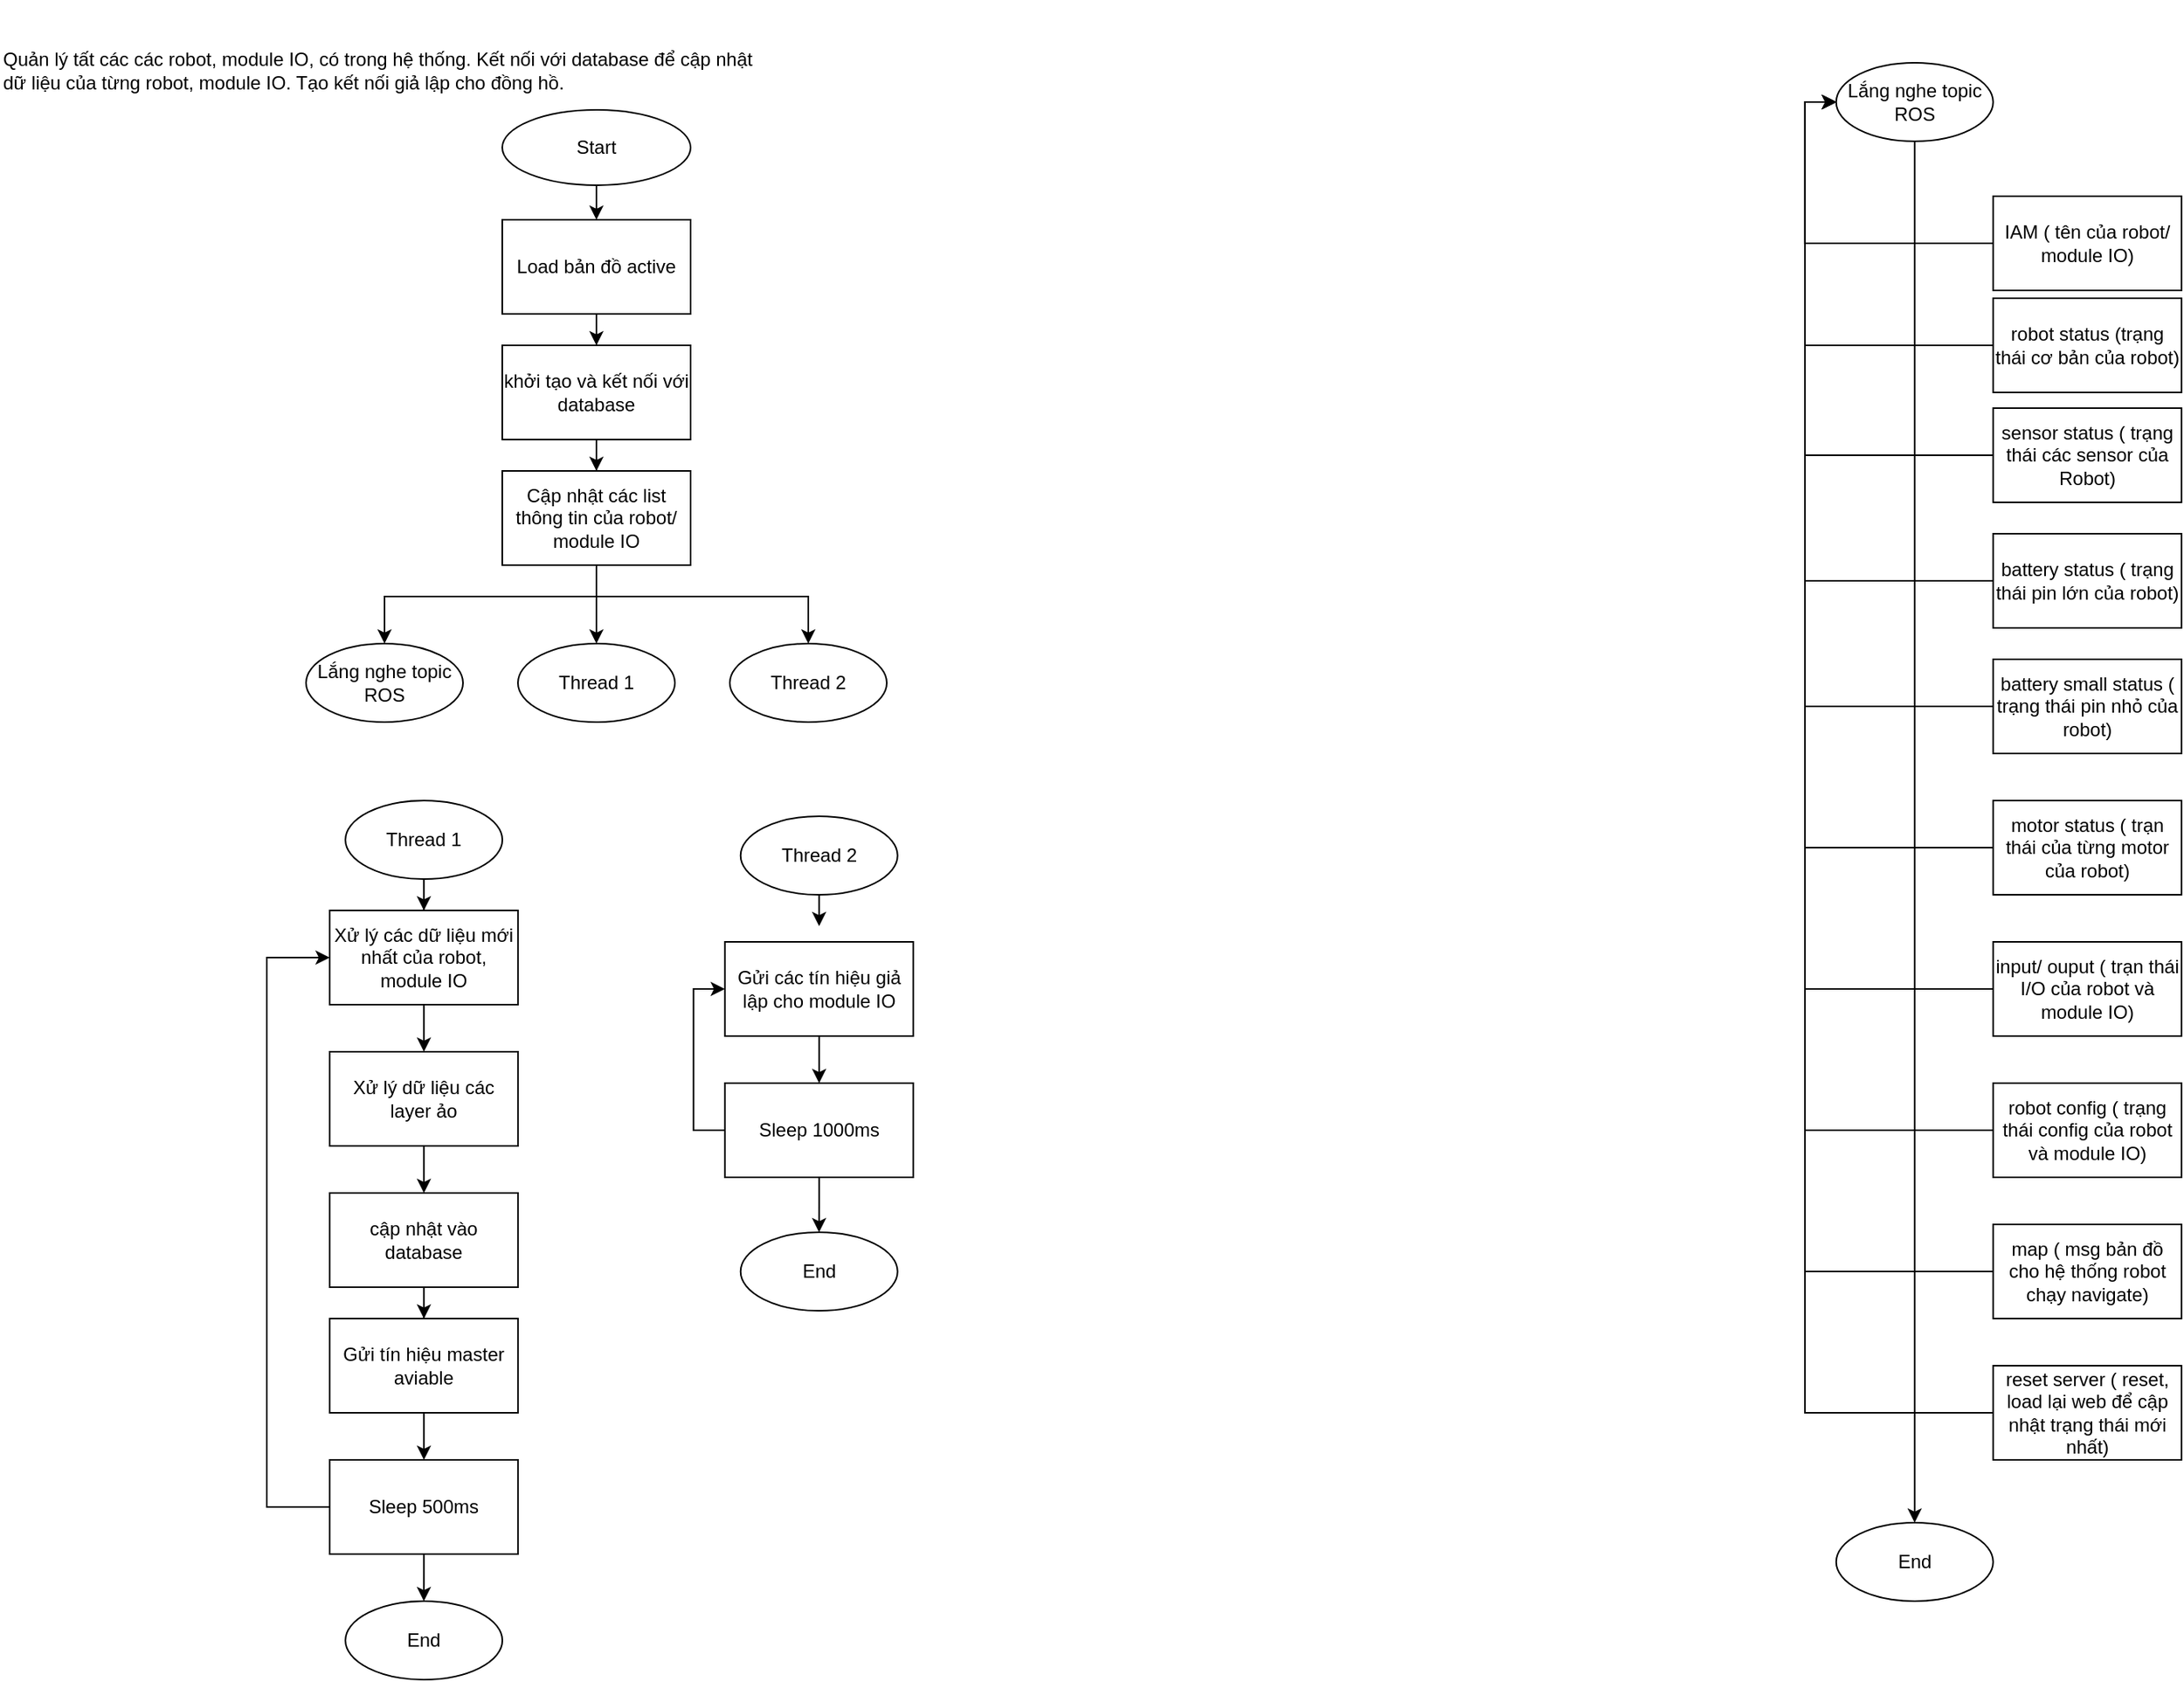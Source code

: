 <mxfile version="22.1.11" type="device">
  <diagram name="Page-1" id="A13EitNSwwBGRe-gJk6Z">
    <mxGraphModel dx="1946" dy="1204" grid="1" gridSize="10" guides="1" tooltips="1" connect="1" arrows="1" fold="1" page="1" pageScale="1" pageWidth="827" pageHeight="1169" math="0" shadow="0">
      <root>
        <mxCell id="0" />
        <mxCell id="1" parent="0" />
        <mxCell id="OD6vfYzFKV35zuDnkVTc-5" style="edgeStyle=orthogonalEdgeStyle;rounded=0;orthogonalLoop=1;jettySize=auto;html=1;entryX=0.5;entryY=0;entryDx=0;entryDy=0;" parent="1" source="OD6vfYzFKV35zuDnkVTc-1" target="OD6vfYzFKV35zuDnkVTc-2" edge="1">
          <mxGeometry relative="1" as="geometry" />
        </mxCell>
        <mxCell id="OD6vfYzFKV35zuDnkVTc-1" value="Start" style="ellipse;whiteSpace=wrap;html=1;" parent="1" vertex="1">
          <mxGeometry x="340" y="80" width="120" height="48" as="geometry" />
        </mxCell>
        <mxCell id="OD6vfYzFKV35zuDnkVTc-6" style="edgeStyle=orthogonalEdgeStyle;rounded=0;orthogonalLoop=1;jettySize=auto;html=1;entryX=0.5;entryY=0;entryDx=0;entryDy=0;" parent="1" source="OD6vfYzFKV35zuDnkVTc-2" target="OD6vfYzFKV35zuDnkVTc-3" edge="1">
          <mxGeometry relative="1" as="geometry" />
        </mxCell>
        <mxCell id="OD6vfYzFKV35zuDnkVTc-2" value="Load bản đồ active" style="rounded=0;whiteSpace=wrap;html=1;" parent="1" vertex="1">
          <mxGeometry x="340" y="150" width="120" height="60" as="geometry" />
        </mxCell>
        <mxCell id="7tJnClAuP7fMRKYwQ_DJ-2" style="edgeStyle=orthogonalEdgeStyle;rounded=0;orthogonalLoop=1;jettySize=auto;html=1;entryX=0.5;entryY=0;entryDx=0;entryDy=0;" edge="1" parent="1" source="OD6vfYzFKV35zuDnkVTc-3" target="7tJnClAuP7fMRKYwQ_DJ-1">
          <mxGeometry relative="1" as="geometry" />
        </mxCell>
        <mxCell id="OD6vfYzFKV35zuDnkVTc-3" value="khởi tạo và kết nối với database" style="rounded=0;whiteSpace=wrap;html=1;" parent="1" vertex="1">
          <mxGeometry x="340" y="230" width="120" height="60" as="geometry" />
        </mxCell>
        <mxCell id="OD6vfYzFKV35zuDnkVTc-9" value="Lắng nghe topic&lt;br&gt;ROS" style="ellipse;whiteSpace=wrap;html=1;" parent="1" vertex="1">
          <mxGeometry x="215" y="420" width="100" height="50" as="geometry" />
        </mxCell>
        <mxCell id="OD6vfYzFKV35zuDnkVTc-10" value="Thread 1" style="ellipse;whiteSpace=wrap;html=1;" parent="1" vertex="1">
          <mxGeometry x="350" y="420" width="100" height="50" as="geometry" />
        </mxCell>
        <mxCell id="OD6vfYzFKV35zuDnkVTc-11" value="Thread 2" style="ellipse;whiteSpace=wrap;html=1;" parent="1" vertex="1">
          <mxGeometry x="485" y="420" width="100" height="50" as="geometry" />
        </mxCell>
        <mxCell id="2k7XM7BbWK984aJL0pMT-1" value="Quản lý tất các các robot, module IO, có trong hệ thống. Kết nối với database để cập nhật dữ liệu của từng robot, module IO. Tạo kết nối giả lập cho đồng hồ." style="text;strokeColor=none;fillColor=none;align=left;verticalAlign=middle;rounded=0;whiteSpace=wrap;html=1;" parent="1" vertex="1">
          <mxGeometry x="20" y="10" width="490" height="90" as="geometry" />
        </mxCell>
        <mxCell id="tnjBAYv9nfEixjELOelU-1" style="edgeStyle=orthogonalEdgeStyle;rounded=0;orthogonalLoop=1;jettySize=auto;html=1;entryX=0.5;entryY=0;entryDx=0;entryDy=0;" parent="1" source="tnjBAYv9nfEixjELOelU-2" target="tnjBAYv9nfEixjELOelU-4" edge="1">
          <mxGeometry relative="1" as="geometry" />
        </mxCell>
        <mxCell id="tnjBAYv9nfEixjELOelU-2" value="Thread 1" style="ellipse;whiteSpace=wrap;html=1;" parent="1" vertex="1">
          <mxGeometry x="240.07" y="520" width="100" height="50" as="geometry" />
        </mxCell>
        <mxCell id="eD7fp7vrKiD9Zi4_H_ar-1" style="edgeStyle=orthogonalEdgeStyle;rounded=0;orthogonalLoop=1;jettySize=auto;html=1;" parent="1" source="tnjBAYv9nfEixjELOelU-4" target="tnjBAYv9nfEixjELOelU-9" edge="1">
          <mxGeometry relative="1" as="geometry" />
        </mxCell>
        <mxCell id="tnjBAYv9nfEixjELOelU-4" value="Xử lý các dữ liệu mới nhất của robot, module IO" style="rounded=0;whiteSpace=wrap;html=1;" parent="1" vertex="1">
          <mxGeometry x="230.07" y="590" width="120" height="60" as="geometry" />
        </mxCell>
        <mxCell id="7tJnClAuP7fMRKYwQ_DJ-23" value="" style="edgeStyle=orthogonalEdgeStyle;rounded=0;orthogonalLoop=1;jettySize=auto;html=1;" edge="1" parent="1" source="tnjBAYv9nfEixjELOelU-9" target="7tJnClAuP7fMRKYwQ_DJ-22">
          <mxGeometry relative="1" as="geometry" />
        </mxCell>
        <mxCell id="tnjBAYv9nfEixjELOelU-9" value="Xử lý dữ liệu các layer ảo" style="rounded=0;whiteSpace=wrap;html=1;" parent="1" vertex="1">
          <mxGeometry x="230.07" y="680" width="120" height="60" as="geometry" />
        </mxCell>
        <mxCell id="tnjBAYv9nfEixjELOelU-10" value="End" style="ellipse;whiteSpace=wrap;html=1;" parent="1" vertex="1">
          <mxGeometry x="240.07" y="1030" width="100" height="50" as="geometry" />
        </mxCell>
        <mxCell id="rPie8ZOv3esVSnhBlSFD-1" style="edgeStyle=orthogonalEdgeStyle;rounded=0;orthogonalLoop=1;jettySize=auto;html=1;entryX=0.5;entryY=0;entryDx=0;entryDy=0;" parent="1" source="rPie8ZOv3esVSnhBlSFD-2" edge="1">
          <mxGeometry relative="1" as="geometry">
            <mxPoint x="541.86" y="600" as="targetPoint" />
          </mxGeometry>
        </mxCell>
        <mxCell id="rPie8ZOv3esVSnhBlSFD-2" value="Thread 2" style="ellipse;whiteSpace=wrap;html=1;" parent="1" vertex="1">
          <mxGeometry x="491.86" y="530" width="100" height="50" as="geometry" />
        </mxCell>
        <mxCell id="rPie8ZOv3esVSnhBlSFD-9" value="End" style="ellipse;whiteSpace=wrap;html=1;" parent="1" vertex="1">
          <mxGeometry x="491.86" y="795" width="100" height="50" as="geometry" />
        </mxCell>
        <mxCell id="rPie8ZOv3esVSnhBlSFD-10" style="edgeStyle=orthogonalEdgeStyle;rounded=0;orthogonalLoop=1;jettySize=auto;html=1;" parent="1" source="rPie8ZOv3esVSnhBlSFD-11" target="rPie8ZOv3esVSnhBlSFD-14" edge="1">
          <mxGeometry relative="1" as="geometry" />
        </mxCell>
        <mxCell id="rPie8ZOv3esVSnhBlSFD-11" value="Gửi các tín hiệu giả lập cho module IO" style="rounded=0;whiteSpace=wrap;html=1;" parent="1" vertex="1">
          <mxGeometry x="481.86" y="610" width="120" height="60" as="geometry" />
        </mxCell>
        <mxCell id="7tJnClAuP7fMRKYwQ_DJ-34" style="edgeStyle=orthogonalEdgeStyle;rounded=0;orthogonalLoop=1;jettySize=auto;html=1;entryX=0.5;entryY=0;entryDx=0;entryDy=0;" edge="1" parent="1" source="rPie8ZOv3esVSnhBlSFD-14" target="rPie8ZOv3esVSnhBlSFD-9">
          <mxGeometry relative="1" as="geometry" />
        </mxCell>
        <mxCell id="7tJnClAuP7fMRKYwQ_DJ-35" style="edgeStyle=orthogonalEdgeStyle;rounded=0;orthogonalLoop=1;jettySize=auto;html=1;entryX=0;entryY=0.5;entryDx=0;entryDy=0;" edge="1" parent="1" source="rPie8ZOv3esVSnhBlSFD-14" target="rPie8ZOv3esVSnhBlSFD-11">
          <mxGeometry relative="1" as="geometry">
            <Array as="points">
              <mxPoint x="461.86" y="730" />
              <mxPoint x="461.86" y="640" />
            </Array>
          </mxGeometry>
        </mxCell>
        <mxCell id="rPie8ZOv3esVSnhBlSFD-14" value="Sleep 1000ms" style="rounded=0;whiteSpace=wrap;html=1;" parent="1" vertex="1">
          <mxGeometry x="481.86" y="700" width="120" height="60" as="geometry" />
        </mxCell>
        <mxCell id="eD7fp7vrKiD9Zi4_H_ar-23" style="edgeStyle=orthogonalEdgeStyle;rounded=0;orthogonalLoop=1;jettySize=auto;html=1;entryX=0.5;entryY=0;entryDx=0;entryDy=0;" parent="1" source="eD7fp7vrKiD9Zi4_H_ar-8" target="eD7fp7vrKiD9Zi4_H_ar-22" edge="1">
          <mxGeometry relative="1" as="geometry" />
        </mxCell>
        <mxCell id="eD7fp7vrKiD9Zi4_H_ar-8" value="Lắng nghe topic&lt;br&gt;ROS" style="ellipse;whiteSpace=wrap;html=1;" parent="1" vertex="1">
          <mxGeometry x="1189.89" y="50" width="100" height="50" as="geometry" />
        </mxCell>
        <mxCell id="eD7fp7vrKiD9Zi4_H_ar-10" style="edgeStyle=orthogonalEdgeStyle;rounded=0;orthogonalLoop=1;jettySize=auto;html=1;entryX=0;entryY=0.5;entryDx=0;entryDy=0;" parent="1" source="eD7fp7vrKiD9Zi4_H_ar-9" target="eD7fp7vrKiD9Zi4_H_ar-8" edge="1">
          <mxGeometry relative="1" as="geometry">
            <Array as="points">
              <mxPoint x="1169.89" y="165" />
              <mxPoint x="1169.89" y="75" />
            </Array>
          </mxGeometry>
        </mxCell>
        <mxCell id="eD7fp7vrKiD9Zi4_H_ar-9" value="IAM ( tên của robot/ module IO)" style="rounded=0;whiteSpace=wrap;html=1;" parent="1" vertex="1">
          <mxGeometry x="1289.89" y="135" width="120" height="60" as="geometry" />
        </mxCell>
        <mxCell id="eD7fp7vrKiD9Zi4_H_ar-12" style="edgeStyle=orthogonalEdgeStyle;rounded=0;orthogonalLoop=1;jettySize=auto;html=1;entryX=0;entryY=0.5;entryDx=0;entryDy=0;" parent="1" source="eD7fp7vrKiD9Zi4_H_ar-11" target="eD7fp7vrKiD9Zi4_H_ar-8" edge="1">
          <mxGeometry relative="1" as="geometry">
            <Array as="points">
              <mxPoint x="1170" y="230" />
              <mxPoint x="1170" y="75" />
            </Array>
          </mxGeometry>
        </mxCell>
        <mxCell id="eD7fp7vrKiD9Zi4_H_ar-11" value="robot status (trạng thái cơ bản của robot)" style="rounded=0;whiteSpace=wrap;html=1;" parent="1" vertex="1">
          <mxGeometry x="1289.89" y="200" width="120" height="60" as="geometry" />
        </mxCell>
        <mxCell id="eD7fp7vrKiD9Zi4_H_ar-15" style="edgeStyle=orthogonalEdgeStyle;rounded=0;orthogonalLoop=1;jettySize=auto;html=1;entryX=0;entryY=0.5;entryDx=0;entryDy=0;" parent="1" source="eD7fp7vrKiD9Zi4_H_ar-13" target="eD7fp7vrKiD9Zi4_H_ar-8" edge="1">
          <mxGeometry relative="1" as="geometry">
            <Array as="points">
              <mxPoint x="1170" y="300" />
              <mxPoint x="1170" y="75" />
            </Array>
          </mxGeometry>
        </mxCell>
        <mxCell id="eD7fp7vrKiD9Zi4_H_ar-13" value="sensor status ( trạng thái các sensor của Robot)" style="rounded=0;whiteSpace=wrap;html=1;" parent="1" vertex="1">
          <mxGeometry x="1289.89" y="270" width="120" height="60" as="geometry" />
        </mxCell>
        <mxCell id="eD7fp7vrKiD9Zi4_H_ar-17" style="edgeStyle=orthogonalEdgeStyle;rounded=0;orthogonalLoop=1;jettySize=auto;html=1;entryX=0;entryY=0.5;entryDx=0;entryDy=0;" parent="1" source="eD7fp7vrKiD9Zi4_H_ar-16" target="eD7fp7vrKiD9Zi4_H_ar-8" edge="1">
          <mxGeometry relative="1" as="geometry">
            <Array as="points">
              <mxPoint x="1170" y="380" />
              <mxPoint x="1170" y="75" />
            </Array>
          </mxGeometry>
        </mxCell>
        <mxCell id="eD7fp7vrKiD9Zi4_H_ar-16" value="battery status ( trạng thái pin lớn của robot)" style="rounded=0;whiteSpace=wrap;html=1;" parent="1" vertex="1">
          <mxGeometry x="1289.89" y="350" width="120" height="60" as="geometry" />
        </mxCell>
        <mxCell id="eD7fp7vrKiD9Zi4_H_ar-19" style="edgeStyle=orthogonalEdgeStyle;rounded=0;orthogonalLoop=1;jettySize=auto;html=1;entryX=0;entryY=0.5;entryDx=0;entryDy=0;" parent="1" source="eD7fp7vrKiD9Zi4_H_ar-18" target="eD7fp7vrKiD9Zi4_H_ar-8" edge="1">
          <mxGeometry relative="1" as="geometry">
            <Array as="points">
              <mxPoint x="1170" y="460" />
              <mxPoint x="1170" y="75" />
            </Array>
          </mxGeometry>
        </mxCell>
        <mxCell id="eD7fp7vrKiD9Zi4_H_ar-18" value="battery small status ( trạng thái pin nhỏ của robot)" style="rounded=0;whiteSpace=wrap;html=1;" parent="1" vertex="1">
          <mxGeometry x="1289.89" y="430" width="120" height="60" as="geometry" />
        </mxCell>
        <mxCell id="eD7fp7vrKiD9Zi4_H_ar-21" style="edgeStyle=orthogonalEdgeStyle;rounded=0;orthogonalLoop=1;jettySize=auto;html=1;entryX=0;entryY=0.5;entryDx=0;entryDy=0;" parent="1" source="eD7fp7vrKiD9Zi4_H_ar-20" target="eD7fp7vrKiD9Zi4_H_ar-8" edge="1">
          <mxGeometry relative="1" as="geometry">
            <mxPoint x="1139.89" y="190" as="targetPoint" />
            <Array as="points">
              <mxPoint x="1170" y="550" />
              <mxPoint x="1170" y="75" />
            </Array>
          </mxGeometry>
        </mxCell>
        <mxCell id="eD7fp7vrKiD9Zi4_H_ar-20" value="motor status ( trạn thái của từng motor của robot)" style="rounded=0;whiteSpace=wrap;html=1;" parent="1" vertex="1">
          <mxGeometry x="1289.89" y="520" width="120" height="60" as="geometry" />
        </mxCell>
        <mxCell id="eD7fp7vrKiD9Zi4_H_ar-22" value="End" style="ellipse;whiteSpace=wrap;html=1;" parent="1" vertex="1">
          <mxGeometry x="1189.89" y="980" width="100" height="50" as="geometry" />
        </mxCell>
        <mxCell id="7tJnClAuP7fMRKYwQ_DJ-11" style="edgeStyle=orthogonalEdgeStyle;rounded=0;orthogonalLoop=1;jettySize=auto;html=1;entryX=0.5;entryY=0;entryDx=0;entryDy=0;" edge="1" parent="1" source="7tJnClAuP7fMRKYwQ_DJ-1" target="OD6vfYzFKV35zuDnkVTc-9">
          <mxGeometry relative="1" as="geometry">
            <Array as="points">
              <mxPoint x="400" y="390" />
              <mxPoint x="265" y="390" />
            </Array>
          </mxGeometry>
        </mxCell>
        <mxCell id="7tJnClAuP7fMRKYwQ_DJ-12" style="edgeStyle=orthogonalEdgeStyle;rounded=0;orthogonalLoop=1;jettySize=auto;html=1;" edge="1" parent="1" source="7tJnClAuP7fMRKYwQ_DJ-1" target="OD6vfYzFKV35zuDnkVTc-10">
          <mxGeometry relative="1" as="geometry" />
        </mxCell>
        <mxCell id="7tJnClAuP7fMRKYwQ_DJ-13" style="edgeStyle=orthogonalEdgeStyle;rounded=0;orthogonalLoop=1;jettySize=auto;html=1;entryX=0.5;entryY=0;entryDx=0;entryDy=0;" edge="1" parent="1" source="7tJnClAuP7fMRKYwQ_DJ-1" target="OD6vfYzFKV35zuDnkVTc-11">
          <mxGeometry relative="1" as="geometry">
            <Array as="points">
              <mxPoint x="400" y="390" />
              <mxPoint x="535" y="390" />
            </Array>
          </mxGeometry>
        </mxCell>
        <mxCell id="7tJnClAuP7fMRKYwQ_DJ-1" value="Cập nhật các list thông tin của robot/ module IO" style="rounded=0;whiteSpace=wrap;html=1;" vertex="1" parent="1">
          <mxGeometry x="340.0" y="310" width="120" height="60" as="geometry" />
        </mxCell>
        <mxCell id="7tJnClAuP7fMRKYwQ_DJ-18" style="edgeStyle=orthogonalEdgeStyle;rounded=0;orthogonalLoop=1;jettySize=auto;html=1;entryX=0;entryY=0.5;entryDx=0;entryDy=0;" edge="1" parent="1" source="7tJnClAuP7fMRKYwQ_DJ-14" target="eD7fp7vrKiD9Zi4_H_ar-8">
          <mxGeometry relative="1" as="geometry">
            <Array as="points">
              <mxPoint x="1170" y="640" />
              <mxPoint x="1170" y="75" />
            </Array>
          </mxGeometry>
        </mxCell>
        <mxCell id="7tJnClAuP7fMRKYwQ_DJ-14" value="input/ ouput ( trạn thái I/O của robot và module IO)" style="rounded=0;whiteSpace=wrap;html=1;" vertex="1" parent="1">
          <mxGeometry x="1289.89" y="610" width="120" height="60" as="geometry" />
        </mxCell>
        <mxCell id="7tJnClAuP7fMRKYwQ_DJ-19" style="edgeStyle=orthogonalEdgeStyle;rounded=0;orthogonalLoop=1;jettySize=auto;html=1;entryX=0;entryY=0.5;entryDx=0;entryDy=0;" edge="1" parent="1" source="7tJnClAuP7fMRKYwQ_DJ-15" target="eD7fp7vrKiD9Zi4_H_ar-8">
          <mxGeometry relative="1" as="geometry">
            <Array as="points">
              <mxPoint x="1170" y="730" />
              <mxPoint x="1170" y="75" />
            </Array>
          </mxGeometry>
        </mxCell>
        <mxCell id="7tJnClAuP7fMRKYwQ_DJ-15" value="robot config ( trạng thái config của robot và module IO)" style="rounded=0;whiteSpace=wrap;html=1;" vertex="1" parent="1">
          <mxGeometry x="1289.89" y="700" width="120" height="60" as="geometry" />
        </mxCell>
        <mxCell id="7tJnClAuP7fMRKYwQ_DJ-20" style="edgeStyle=orthogonalEdgeStyle;rounded=0;orthogonalLoop=1;jettySize=auto;html=1;entryX=0;entryY=0.5;entryDx=0;entryDy=0;" edge="1" parent="1" source="7tJnClAuP7fMRKYwQ_DJ-16" target="eD7fp7vrKiD9Zi4_H_ar-8">
          <mxGeometry relative="1" as="geometry">
            <Array as="points">
              <mxPoint x="1170" y="820" />
              <mxPoint x="1170" y="75" />
            </Array>
          </mxGeometry>
        </mxCell>
        <mxCell id="7tJnClAuP7fMRKYwQ_DJ-16" value="map ( msg bản đồ cho hệ thống robot chạy navigate)" style="rounded=0;whiteSpace=wrap;html=1;" vertex="1" parent="1">
          <mxGeometry x="1289.89" y="790" width="120" height="60" as="geometry" />
        </mxCell>
        <mxCell id="7tJnClAuP7fMRKYwQ_DJ-21" style="edgeStyle=orthogonalEdgeStyle;rounded=0;orthogonalLoop=1;jettySize=auto;html=1;entryX=0;entryY=0.5;entryDx=0;entryDy=0;" edge="1" parent="1" source="7tJnClAuP7fMRKYwQ_DJ-17" target="eD7fp7vrKiD9Zi4_H_ar-8">
          <mxGeometry relative="1" as="geometry">
            <Array as="points">
              <mxPoint x="1170" y="910" />
              <mxPoint x="1170" y="75" />
            </Array>
          </mxGeometry>
        </mxCell>
        <mxCell id="7tJnClAuP7fMRKYwQ_DJ-17" value="reset server ( reset, load lại web để cập nhật trạng thái mới nhất)" style="rounded=0;whiteSpace=wrap;html=1;" vertex="1" parent="1">
          <mxGeometry x="1289.89" y="880" width="120" height="60" as="geometry" />
        </mxCell>
        <mxCell id="7tJnClAuP7fMRKYwQ_DJ-26" value="" style="edgeStyle=orthogonalEdgeStyle;rounded=0;orthogonalLoop=1;jettySize=auto;html=1;" edge="1" parent="1" source="7tJnClAuP7fMRKYwQ_DJ-22" target="7tJnClAuP7fMRKYwQ_DJ-25">
          <mxGeometry relative="1" as="geometry" />
        </mxCell>
        <mxCell id="7tJnClAuP7fMRKYwQ_DJ-22" value="cập nhật vào database" style="rounded=0;whiteSpace=wrap;html=1;" vertex="1" parent="1">
          <mxGeometry x="230.07" y="770" width="120" height="60" as="geometry" />
        </mxCell>
        <mxCell id="7tJnClAuP7fMRKYwQ_DJ-30" value="" style="edgeStyle=orthogonalEdgeStyle;rounded=0;orthogonalLoop=1;jettySize=auto;html=1;" edge="1" parent="1" source="7tJnClAuP7fMRKYwQ_DJ-25" target="7tJnClAuP7fMRKYwQ_DJ-29">
          <mxGeometry relative="1" as="geometry" />
        </mxCell>
        <mxCell id="7tJnClAuP7fMRKYwQ_DJ-25" value="Gửi tín hiệu master aviable" style="rounded=0;whiteSpace=wrap;html=1;" vertex="1" parent="1">
          <mxGeometry x="230.07" y="850" width="120" height="60" as="geometry" />
        </mxCell>
        <mxCell id="7tJnClAuP7fMRKYwQ_DJ-31" value="" style="edgeStyle=orthogonalEdgeStyle;rounded=0;orthogonalLoop=1;jettySize=auto;html=1;" edge="1" parent="1" source="7tJnClAuP7fMRKYwQ_DJ-29" target="tnjBAYv9nfEixjELOelU-10">
          <mxGeometry relative="1" as="geometry" />
        </mxCell>
        <mxCell id="7tJnClAuP7fMRKYwQ_DJ-32" style="edgeStyle=orthogonalEdgeStyle;rounded=0;orthogonalLoop=1;jettySize=auto;html=1;entryX=0;entryY=0.5;entryDx=0;entryDy=0;" edge="1" parent="1" source="7tJnClAuP7fMRKYwQ_DJ-29" target="tnjBAYv9nfEixjELOelU-4">
          <mxGeometry relative="1" as="geometry">
            <Array as="points">
              <mxPoint x="190.02" y="970" />
              <mxPoint x="190.02" y="620" />
            </Array>
          </mxGeometry>
        </mxCell>
        <mxCell id="7tJnClAuP7fMRKYwQ_DJ-29" value="Sleep 500ms" style="rounded=0;whiteSpace=wrap;html=1;" vertex="1" parent="1">
          <mxGeometry x="230.07" y="940" width="120" height="60" as="geometry" />
        </mxCell>
      </root>
    </mxGraphModel>
  </diagram>
</mxfile>
